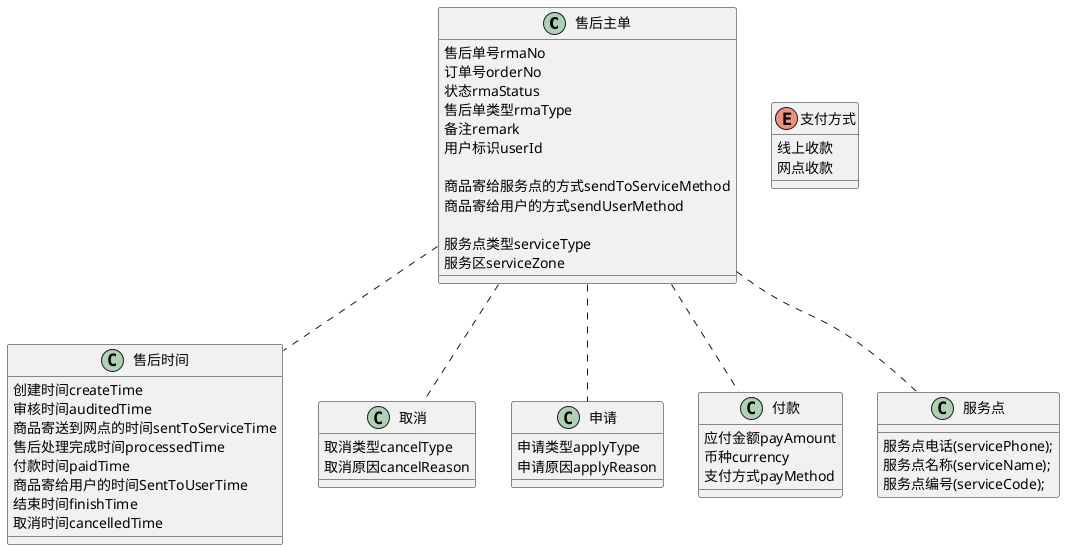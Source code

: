 @startuml


售后主单..售后时间
售后主单..取消
售后主单..申请
售后主单..付款
售后主单..服务点


 class 售后主单 {

	售后单号rmaNo
	订单号orderNo
	状态rmaStatus
	售后单类型rmaType
	备注remark
	用户标识userId

	商品寄给服务点的方式sendToServiceMethod
	商品寄给用户的方式sendUserMethod

	服务点类型serviceType
	服务区serviceZone


}

 class 售后时间 {

	 创建时间createTime
	 审核时间auditedTime
	 商品寄送到网点的时间sentToServiceTime
	 售后处理完成时间processedTime
	 付款时间paidTime
	 商品寄给用户的时间SentToUserTime
	 结束时间finishTime
	 取消时间cancelledTime
}
 class 取消 {
	取消类型cancelType
	取消原因cancelReason
}
 class 申请 {
	申请类型applyType
	申请原因applyReason
}
 class 付款 {
	  应付金额payAmount
	  币种currency
	  支付方式payMethod
}

 class 服务点 {
	 服务点电话(servicePhone);
	 服务点名称(serviceName);
	 服务点编号(serviceCode);
}

enum 支付方式{
    线上收款
    网点收款
}

@enduml
